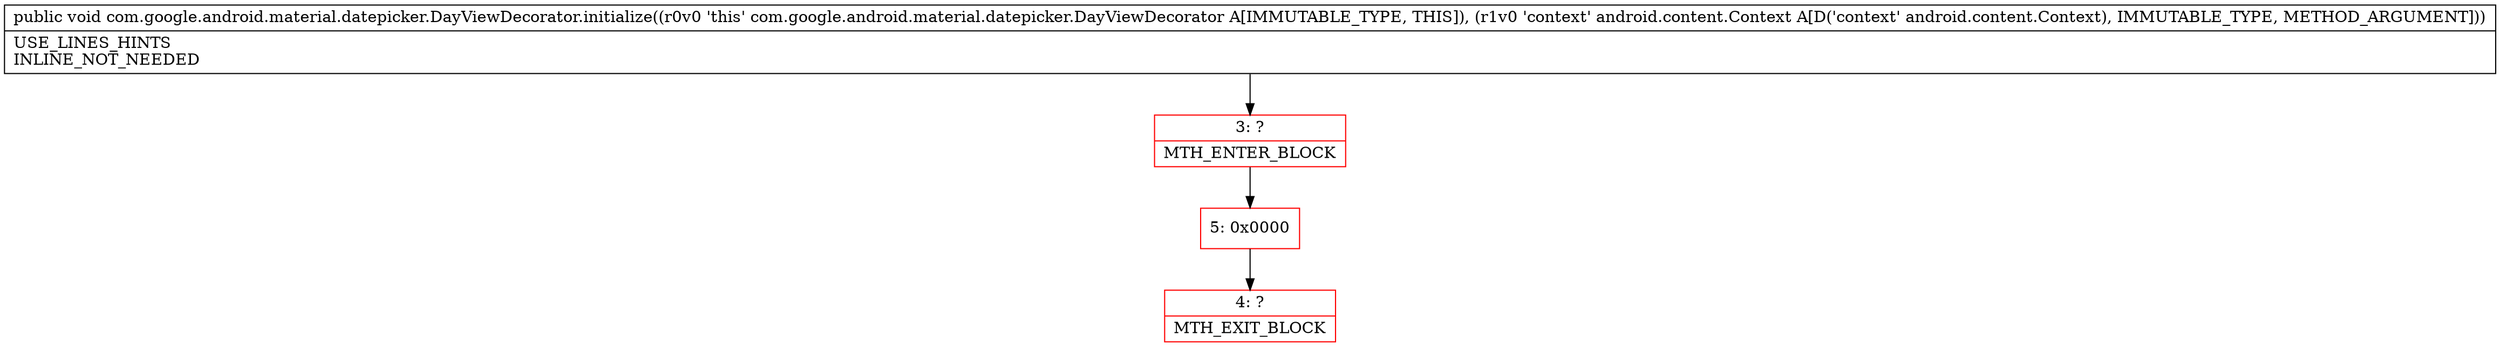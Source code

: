 digraph "CFG forcom.google.android.material.datepicker.DayViewDecorator.initialize(Landroid\/content\/Context;)V" {
subgraph cluster_Region_1950466589 {
label = "R(0)";
node [shape=record,color=blue];
}
Node_3 [shape=record,color=red,label="{3\:\ ?|MTH_ENTER_BLOCK\l}"];
Node_5 [shape=record,color=red,label="{5\:\ 0x0000}"];
Node_4 [shape=record,color=red,label="{4\:\ ?|MTH_EXIT_BLOCK\l}"];
MethodNode[shape=record,label="{public void com.google.android.material.datepicker.DayViewDecorator.initialize((r0v0 'this' com.google.android.material.datepicker.DayViewDecorator A[IMMUTABLE_TYPE, THIS]), (r1v0 'context' android.content.Context A[D('context' android.content.Context), IMMUTABLE_TYPE, METHOD_ARGUMENT]))  | USE_LINES_HINTS\lINLINE_NOT_NEEDED\l}"];
MethodNode -> Node_3;Node_3 -> Node_5;
Node_5 -> Node_4;
}


